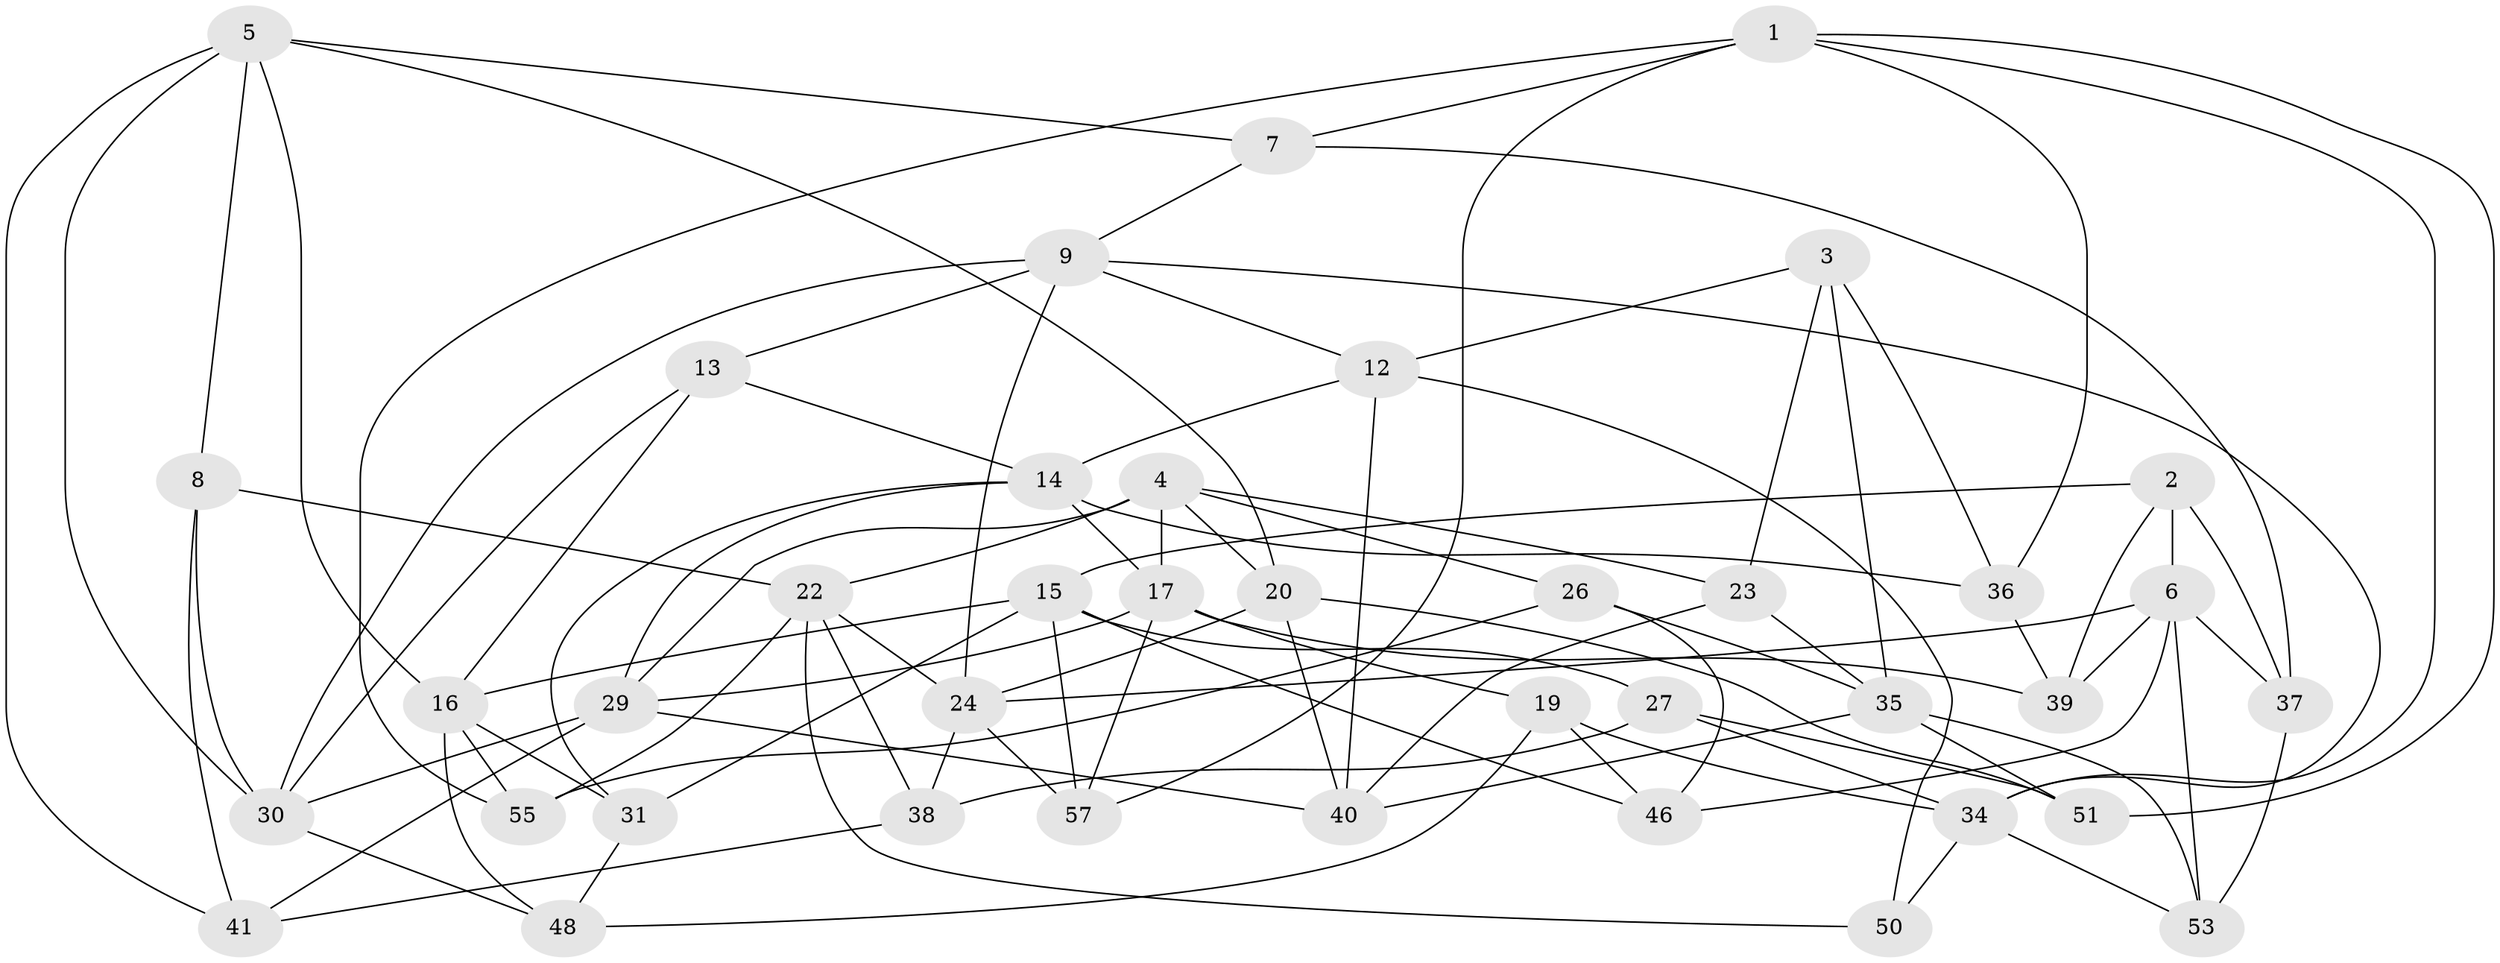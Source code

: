 // Generated by graph-tools (version 1.1) at 2025/24/03/03/25 07:24:23]
// undirected, 40 vertices, 96 edges
graph export_dot {
graph [start="1"]
  node [color=gray90,style=filled];
  1 [super="+11"];
  2;
  3;
  4 [super="+21"];
  5 [super="+52"];
  6 [super="+10"];
  7;
  8;
  9 [super="+32"];
  12 [super="+33"];
  13;
  14 [super="+47"];
  15 [super="+25"];
  16 [super="+28"];
  17 [super="+18"];
  19;
  20 [super="+45"];
  22 [super="+49"];
  23;
  24 [super="+44"];
  26;
  27;
  29 [super="+54"];
  30 [super="+56"];
  31;
  34 [super="+58"];
  35 [super="+42"];
  36;
  37;
  38;
  39;
  40 [super="+43"];
  41;
  46;
  48;
  50;
  51;
  53;
  55;
  57;
  1 -- 7;
  1 -- 51;
  1 -- 55;
  1 -- 34;
  1 -- 36;
  1 -- 57;
  2 -- 37;
  2 -- 39;
  2 -- 6;
  2 -- 15;
  3 -- 35;
  3 -- 23;
  3 -- 36;
  3 -- 12;
  4 -- 22;
  4 -- 17;
  4 -- 26;
  4 -- 29;
  4 -- 23;
  4 -- 20;
  5 -- 8;
  5 -- 20;
  5 -- 16;
  5 -- 41;
  5 -- 30;
  5 -- 7;
  6 -- 53;
  6 -- 46;
  6 -- 37;
  6 -- 39;
  6 -- 24;
  7 -- 9;
  7 -- 37;
  8 -- 41;
  8 -- 30;
  8 -- 22;
  9 -- 12;
  9 -- 13;
  9 -- 30;
  9 -- 24;
  9 -- 34;
  12 -- 14;
  12 -- 50 [weight=2];
  12 -- 40;
  13 -- 16;
  13 -- 30;
  13 -- 14;
  14 -- 17;
  14 -- 36;
  14 -- 31;
  14 -- 29;
  15 -- 16;
  15 -- 27;
  15 -- 57;
  15 -- 31;
  15 -- 46;
  16 -- 31;
  16 -- 55;
  16 -- 48;
  17 -- 39;
  17 -- 19;
  17 -- 29;
  17 -- 57;
  19 -- 34;
  19 -- 48;
  19 -- 46;
  20 -- 24;
  20 -- 40 [weight=2];
  20 -- 51;
  22 -- 50;
  22 -- 38;
  22 -- 24;
  22 -- 55;
  23 -- 40;
  23 -- 35;
  24 -- 57;
  24 -- 38;
  26 -- 46;
  26 -- 55;
  26 -- 35;
  27 -- 51;
  27 -- 38;
  27 -- 34;
  29 -- 30;
  29 -- 41;
  29 -- 40;
  30 -- 48;
  31 -- 48;
  34 -- 53;
  34 -- 50;
  35 -- 40;
  35 -- 53;
  35 -- 51;
  36 -- 39;
  37 -- 53;
  38 -- 41;
}
